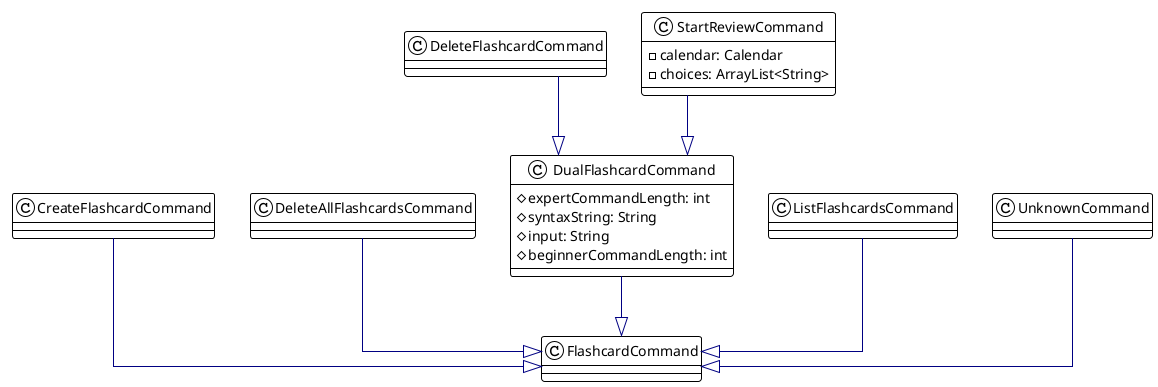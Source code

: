 @startuml

!theme plain
top to bottom direction
skinparam linetype ortho

class CreateFlashcardCommand
class DeleteAllFlashcardsCommand
class DeleteFlashcardCommand
class DualFlashcardCommand {
  # expertCommandLength: int
  # syntaxString: String
  # input: String
  # beginnerCommandLength: int
}
class FlashcardCommand
class ListFlashcardsCommand
class StartReviewCommand {
  - calendar: Calendar
  - choices: ArrayList<String>
}
class UnknownCommand

CreateFlashcardCommand      -[#000082,plain]-^  FlashcardCommand
DeleteAllFlashcardsCommand  -[#000082,plain]-^  FlashcardCommand
DeleteFlashcardCommand      -[#000082,plain]-^  DualFlashcardCommand
DualFlashcardCommand        -[#000082,plain]-^  FlashcardCommand
ListFlashcardsCommand       -[#000082,plain]-^  FlashcardCommand
StartReviewCommand          -[#000082,plain]-^  DualFlashcardCommand
UnknownCommand              -[#000082,plain]-^  FlashcardCommand
@enduml
